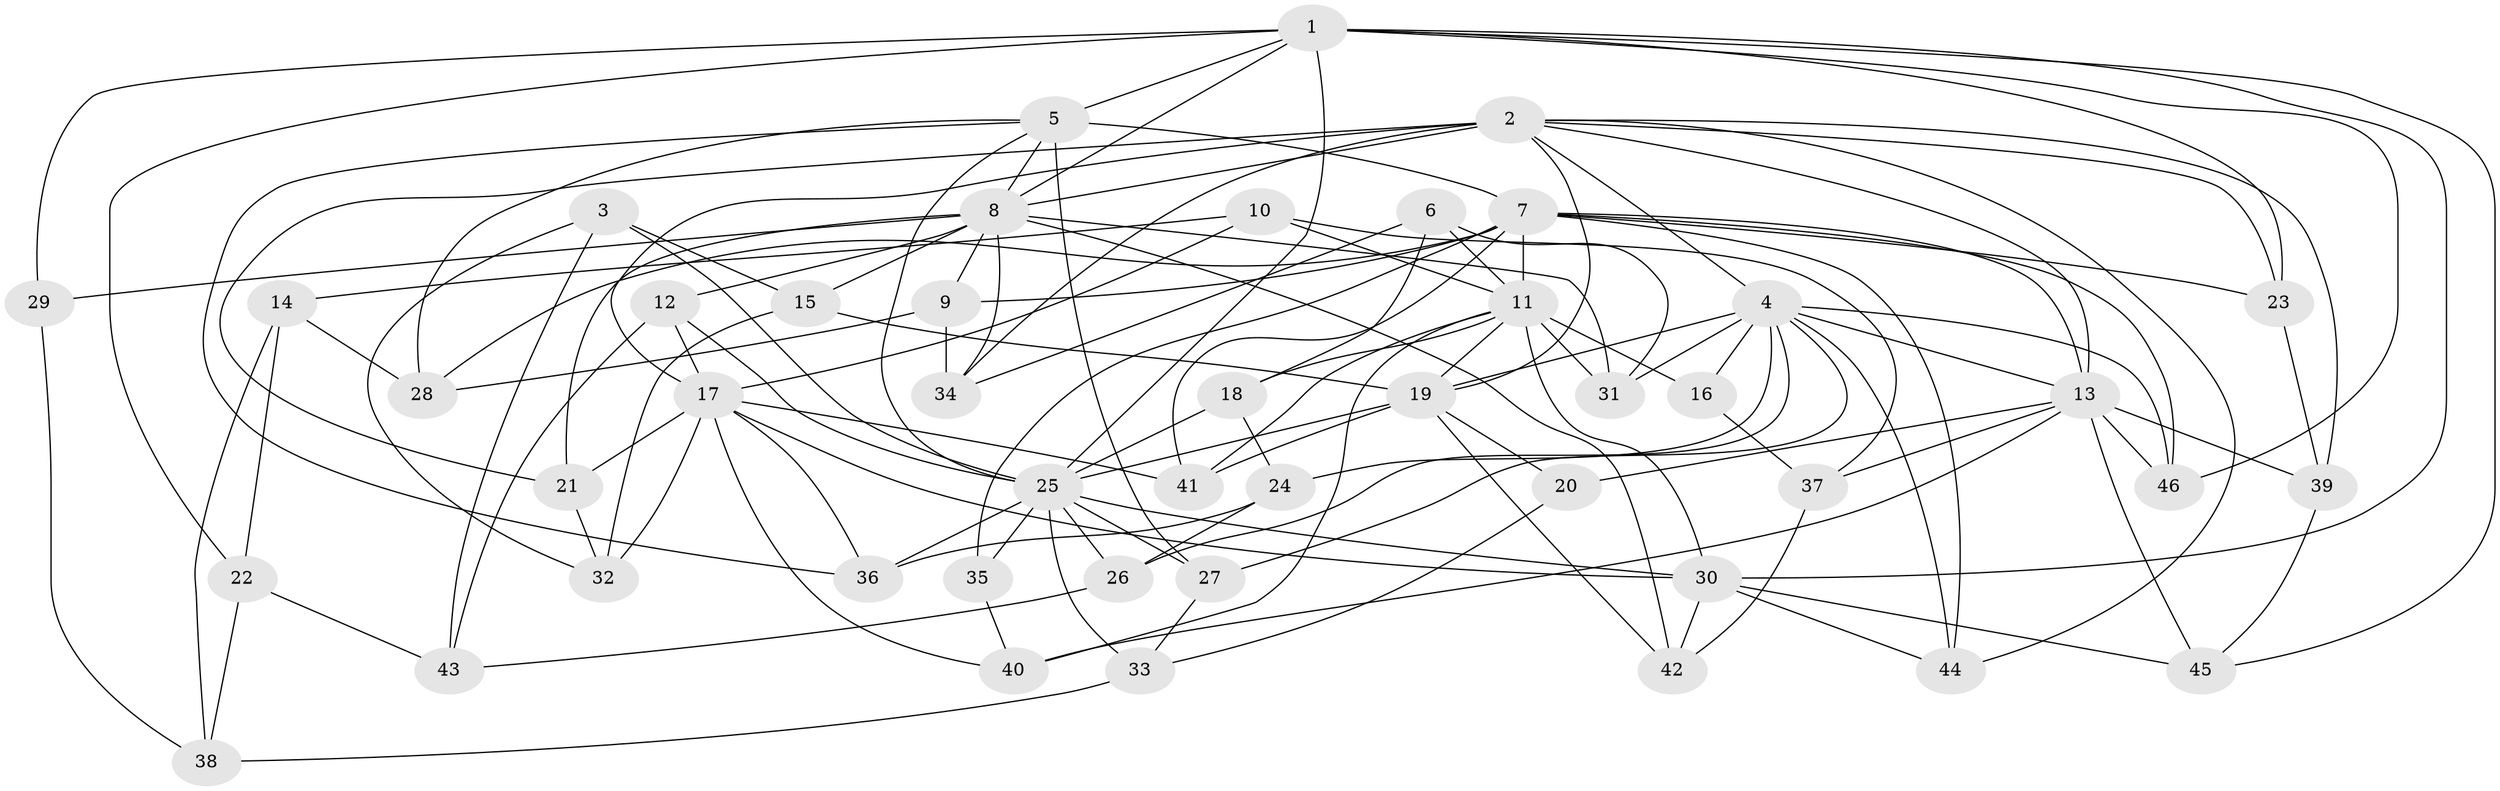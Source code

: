 // original degree distribution, {4: 1.0}
// Generated by graph-tools (version 1.1) at 2025/38/03/09/25 02:38:11]
// undirected, 46 vertices, 122 edges
graph export_dot {
graph [start="1"]
  node [color=gray90,style=filled];
  1;
  2;
  3;
  4;
  5;
  6;
  7;
  8;
  9;
  10;
  11;
  12;
  13;
  14;
  15;
  16;
  17;
  18;
  19;
  20;
  21;
  22;
  23;
  24;
  25;
  26;
  27;
  28;
  29;
  30;
  31;
  32;
  33;
  34;
  35;
  36;
  37;
  38;
  39;
  40;
  41;
  42;
  43;
  44;
  45;
  46;
  1 -- 5 [weight=2.0];
  1 -- 8 [weight=1.0];
  1 -- 22 [weight=1.0];
  1 -- 23 [weight=1.0];
  1 -- 25 [weight=1.0];
  1 -- 29 [weight=1.0];
  1 -- 30 [weight=1.0];
  1 -- 45 [weight=1.0];
  1 -- 46 [weight=1.0];
  2 -- 4 [weight=1.0];
  2 -- 8 [weight=1.0];
  2 -- 13 [weight=1.0];
  2 -- 17 [weight=1.0];
  2 -- 19 [weight=1.0];
  2 -- 21 [weight=3.0];
  2 -- 23 [weight=1.0];
  2 -- 34 [weight=1.0];
  2 -- 39 [weight=1.0];
  2 -- 44 [weight=1.0];
  3 -- 15 [weight=1.0];
  3 -- 25 [weight=1.0];
  3 -- 32 [weight=1.0];
  3 -- 43 [weight=1.0];
  4 -- 13 [weight=1.0];
  4 -- 16 [weight=2.0];
  4 -- 19 [weight=2.0];
  4 -- 24 [weight=1.0];
  4 -- 26 [weight=1.0];
  4 -- 27 [weight=1.0];
  4 -- 31 [weight=1.0];
  4 -- 44 [weight=1.0];
  4 -- 46 [weight=1.0];
  5 -- 7 [weight=1.0];
  5 -- 8 [weight=1.0];
  5 -- 25 [weight=1.0];
  5 -- 27 [weight=1.0];
  5 -- 28 [weight=1.0];
  5 -- 36 [weight=1.0];
  6 -- 11 [weight=1.0];
  6 -- 18 [weight=1.0];
  6 -- 31 [weight=1.0];
  6 -- 34 [weight=1.0];
  7 -- 9 [weight=1.0];
  7 -- 11 [weight=1.0];
  7 -- 13 [weight=2.0];
  7 -- 23 [weight=1.0];
  7 -- 28 [weight=1.0];
  7 -- 35 [weight=2.0];
  7 -- 41 [weight=1.0];
  7 -- 44 [weight=1.0];
  7 -- 46 [weight=1.0];
  8 -- 9 [weight=1.0];
  8 -- 12 [weight=1.0];
  8 -- 15 [weight=1.0];
  8 -- 21 [weight=1.0];
  8 -- 29 [weight=2.0];
  8 -- 31 [weight=1.0];
  8 -- 34 [weight=1.0];
  8 -- 42 [weight=1.0];
  9 -- 28 [weight=1.0];
  9 -- 34 [weight=1.0];
  10 -- 11 [weight=1.0];
  10 -- 14 [weight=1.0];
  10 -- 17 [weight=1.0];
  10 -- 37 [weight=1.0];
  11 -- 16 [weight=1.0];
  11 -- 18 [weight=1.0];
  11 -- 19 [weight=1.0];
  11 -- 30 [weight=1.0];
  11 -- 31 [weight=1.0];
  11 -- 40 [weight=1.0];
  11 -- 41 [weight=1.0];
  12 -- 17 [weight=1.0];
  12 -- 25 [weight=1.0];
  12 -- 43 [weight=1.0];
  13 -- 20 [weight=1.0];
  13 -- 37 [weight=1.0];
  13 -- 39 [weight=1.0];
  13 -- 40 [weight=1.0];
  13 -- 45 [weight=1.0];
  13 -- 46 [weight=1.0];
  14 -- 22 [weight=1.0];
  14 -- 28 [weight=1.0];
  14 -- 38 [weight=1.0];
  15 -- 19 [weight=1.0];
  15 -- 32 [weight=1.0];
  16 -- 37 [weight=1.0];
  17 -- 21 [weight=1.0];
  17 -- 30 [weight=2.0];
  17 -- 32 [weight=1.0];
  17 -- 36 [weight=1.0];
  17 -- 40 [weight=1.0];
  17 -- 41 [weight=1.0];
  18 -- 24 [weight=1.0];
  18 -- 25 [weight=1.0];
  19 -- 20 [weight=2.0];
  19 -- 25 [weight=1.0];
  19 -- 41 [weight=1.0];
  19 -- 42 [weight=1.0];
  20 -- 33 [weight=1.0];
  21 -- 32 [weight=1.0];
  22 -- 38 [weight=1.0];
  22 -- 43 [weight=1.0];
  23 -- 39 [weight=1.0];
  24 -- 26 [weight=1.0];
  24 -- 36 [weight=1.0];
  25 -- 26 [weight=1.0];
  25 -- 27 [weight=1.0];
  25 -- 30 [weight=1.0];
  25 -- 33 [weight=1.0];
  25 -- 35 [weight=1.0];
  25 -- 36 [weight=1.0];
  26 -- 43 [weight=1.0];
  27 -- 33 [weight=1.0];
  29 -- 38 [weight=1.0];
  30 -- 42 [weight=1.0];
  30 -- 44 [weight=1.0];
  30 -- 45 [weight=1.0];
  33 -- 38 [weight=1.0];
  35 -- 40 [weight=1.0];
  37 -- 42 [weight=1.0];
  39 -- 45 [weight=1.0];
}
